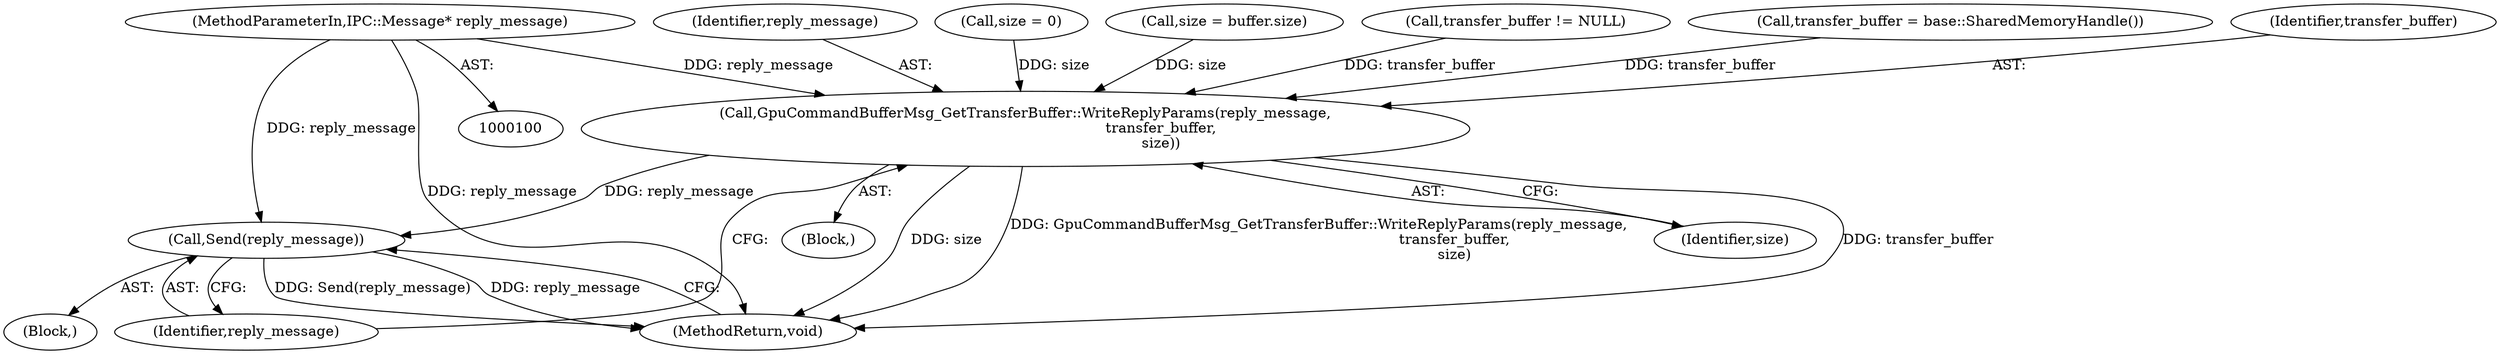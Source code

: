 digraph "0_Chrome_cd0bd79d6ebdb72183e6f0833673464cc10b3600_20@pointer" {
"1000102" [label="(MethodParameterIn,IPC::Message* reply_message)"];
"1000146" [label="(Call,GpuCommandBufferMsg_GetTransferBuffer::WriteReplyParams(reply_message,\n                                                            transfer_buffer,\n                                                            size))"];
"1000153" [label="(Call,Send(reply_message))"];
"1000102" [label="(MethodParameterIn,IPC::Message* reply_message)"];
"1000153" [label="(Call,Send(reply_message))"];
"1000149" [label="(Identifier,size)"];
"1000155" [label="(MethodReturn,void)"];
"1000154" [label="(Identifier,reply_message)"];
"1000103" [label="(Block,)"];
"1000146" [label="(Call,GpuCommandBufferMsg_GetTransferBuffer::WriteReplyParams(reply_message,\n                                                            transfer_buffer,\n                                                            size))"];
"1000106" [label="(Block,)"];
"1000147" [label="(Identifier,reply_message)"];
"1000112" [label="(Call,size = 0)"];
"1000141" [label="(Call,size = buffer.size)"];
"1000138" [label="(Call,transfer_buffer != NULL)"];
"1000108" [label="(Call,transfer_buffer = base::SharedMemoryHandle())"];
"1000148" [label="(Identifier,transfer_buffer)"];
"1000102" -> "1000100"  [label="AST: "];
"1000102" -> "1000155"  [label="DDG: reply_message"];
"1000102" -> "1000146"  [label="DDG: reply_message"];
"1000102" -> "1000153"  [label="DDG: reply_message"];
"1000146" -> "1000106"  [label="AST: "];
"1000146" -> "1000149"  [label="CFG: "];
"1000147" -> "1000146"  [label="AST: "];
"1000148" -> "1000146"  [label="AST: "];
"1000149" -> "1000146"  [label="AST: "];
"1000154" -> "1000146"  [label="CFG: "];
"1000146" -> "1000155"  [label="DDG: GpuCommandBufferMsg_GetTransferBuffer::WriteReplyParams(reply_message,\n                                                            transfer_buffer,\n                                                            size)"];
"1000146" -> "1000155"  [label="DDG: size"];
"1000146" -> "1000155"  [label="DDG: transfer_buffer"];
"1000138" -> "1000146"  [label="DDG: transfer_buffer"];
"1000108" -> "1000146"  [label="DDG: transfer_buffer"];
"1000141" -> "1000146"  [label="DDG: size"];
"1000112" -> "1000146"  [label="DDG: size"];
"1000146" -> "1000153"  [label="DDG: reply_message"];
"1000153" -> "1000103"  [label="AST: "];
"1000153" -> "1000154"  [label="CFG: "];
"1000154" -> "1000153"  [label="AST: "];
"1000155" -> "1000153"  [label="CFG: "];
"1000153" -> "1000155"  [label="DDG: Send(reply_message)"];
"1000153" -> "1000155"  [label="DDG: reply_message"];
}
